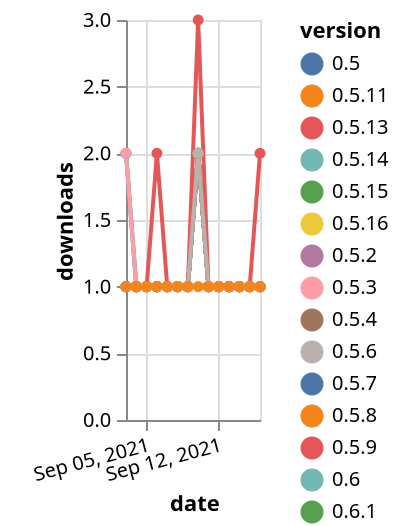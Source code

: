 {"$schema": "https://vega.github.io/schema/vega-lite/v5.json", "description": "A simple bar chart with embedded data.", "data": {"values": [{"date": "2021-09-03", "total": 143, "delta": 1, "version": "0.6.4"}, {"date": "2021-09-04", "total": 144, "delta": 1, "version": "0.6.4"}, {"date": "2021-09-05", "total": 145, "delta": 1, "version": "0.6.4"}, {"date": "2021-09-06", "total": 146, "delta": 1, "version": "0.6.4"}, {"date": "2021-09-07", "total": 147, "delta": 1, "version": "0.6.4"}, {"date": "2021-09-08", "total": 148, "delta": 1, "version": "0.6.4"}, {"date": "2021-09-09", "total": 149, "delta": 1, "version": "0.6.4"}, {"date": "2021-09-10", "total": 151, "delta": 2, "version": "0.6.4"}, {"date": "2021-09-11", "total": 152, "delta": 1, "version": "0.6.4"}, {"date": "2021-09-12", "total": 153, "delta": 1, "version": "0.6.4"}, {"date": "2021-09-13", "total": 154, "delta": 1, "version": "0.6.4"}, {"date": "2021-09-14", "total": 155, "delta": 1, "version": "0.6.4"}, {"date": "2021-09-15", "total": 156, "delta": 1, "version": "0.6.4"}, {"date": "2021-09-16", "total": 157, "delta": 1, "version": "0.6.4"}, {"date": "2021-09-03", "total": 147, "delta": 1, "version": "0.6.3"}, {"date": "2021-09-04", "total": 148, "delta": 1, "version": "0.6.3"}, {"date": "2021-09-05", "total": 149, "delta": 1, "version": "0.6.3"}, {"date": "2021-09-06", "total": 150, "delta": 1, "version": "0.6.3"}, {"date": "2021-09-07", "total": 151, "delta": 1, "version": "0.6.3"}, {"date": "2021-09-08", "total": 152, "delta": 1, "version": "0.6.3"}, {"date": "2021-09-09", "total": 153, "delta": 1, "version": "0.6.3"}, {"date": "2021-09-10", "total": 155, "delta": 2, "version": "0.6.3"}, {"date": "2021-09-11", "total": 156, "delta": 1, "version": "0.6.3"}, {"date": "2021-09-12", "total": 157, "delta": 1, "version": "0.6.3"}, {"date": "2021-09-13", "total": 158, "delta": 1, "version": "0.6.3"}, {"date": "2021-09-14", "total": 159, "delta": 1, "version": "0.6.3"}, {"date": "2021-09-15", "total": 160, "delta": 1, "version": "0.6.3"}, {"date": "2021-09-16", "total": 161, "delta": 1, "version": "0.6.3"}, {"date": "2021-09-03", "total": 165, "delta": 1, "version": "0.5.2"}, {"date": "2021-09-04", "total": 166, "delta": 1, "version": "0.5.2"}, {"date": "2021-09-05", "total": 167, "delta": 1, "version": "0.5.2"}, {"date": "2021-09-06", "total": 168, "delta": 1, "version": "0.5.2"}, {"date": "2021-09-07", "total": 169, "delta": 1, "version": "0.5.2"}, {"date": "2021-09-08", "total": 170, "delta": 1, "version": "0.5.2"}, {"date": "2021-09-09", "total": 171, "delta": 1, "version": "0.5.2"}, {"date": "2021-09-10", "total": 173, "delta": 2, "version": "0.5.2"}, {"date": "2021-09-11", "total": 174, "delta": 1, "version": "0.5.2"}, {"date": "2021-09-12", "total": 175, "delta": 1, "version": "0.5.2"}, {"date": "2021-09-13", "total": 176, "delta": 1, "version": "0.5.2"}, {"date": "2021-09-14", "total": 177, "delta": 1, "version": "0.5.2"}, {"date": "2021-09-15", "total": 178, "delta": 1, "version": "0.5.2"}, {"date": "2021-09-16", "total": 179, "delta": 1, "version": "0.5.2"}, {"date": "2021-09-03", "total": 166, "delta": 1, "version": "0.5.8"}, {"date": "2021-09-04", "total": 167, "delta": 1, "version": "0.5.8"}, {"date": "2021-09-05", "total": 168, "delta": 1, "version": "0.5.8"}, {"date": "2021-09-06", "total": 169, "delta": 1, "version": "0.5.8"}, {"date": "2021-09-07", "total": 170, "delta": 1, "version": "0.5.8"}, {"date": "2021-09-08", "total": 171, "delta": 1, "version": "0.5.8"}, {"date": "2021-09-09", "total": 172, "delta": 1, "version": "0.5.8"}, {"date": "2021-09-10", "total": 174, "delta": 2, "version": "0.5.8"}, {"date": "2021-09-11", "total": 175, "delta": 1, "version": "0.5.8"}, {"date": "2021-09-12", "total": 176, "delta": 1, "version": "0.5.8"}, {"date": "2021-09-13", "total": 177, "delta": 1, "version": "0.5.8"}, {"date": "2021-09-14", "total": 178, "delta": 1, "version": "0.5.8"}, {"date": "2021-09-15", "total": 179, "delta": 1, "version": "0.5.8"}, {"date": "2021-09-16", "total": 180, "delta": 1, "version": "0.5.8"}, {"date": "2021-09-03", "total": 190, "delta": 1, "version": "1.0.1"}, {"date": "2021-09-04", "total": 191, "delta": 1, "version": "1.0.1"}, {"date": "2021-09-05", "total": 192, "delta": 1, "version": "1.0.1"}, {"date": "2021-09-06", "total": 193, "delta": 1, "version": "1.0.1"}, {"date": "2021-09-07", "total": 194, "delta": 1, "version": "1.0.1"}, {"date": "2021-09-08", "total": 195, "delta": 1, "version": "1.0.1"}, {"date": "2021-09-09", "total": 196, "delta": 1, "version": "1.0.1"}, {"date": "2021-09-10", "total": 198, "delta": 2, "version": "1.0.1"}, {"date": "2021-09-11", "total": 199, "delta": 1, "version": "1.0.1"}, {"date": "2021-09-12", "total": 200, "delta": 1, "version": "1.0.1"}, {"date": "2021-09-13", "total": 201, "delta": 1, "version": "1.0.1"}, {"date": "2021-09-14", "total": 202, "delta": 1, "version": "1.0.1"}, {"date": "2021-09-15", "total": 203, "delta": 1, "version": "1.0.1"}, {"date": "2021-09-16", "total": 204, "delta": 1, "version": "1.0.1"}, {"date": "2021-09-03", "total": 162, "delta": 2, "version": "0.5.7"}, {"date": "2021-09-04", "total": 163, "delta": 1, "version": "0.5.7"}, {"date": "2021-09-05", "total": 164, "delta": 1, "version": "0.5.7"}, {"date": "2021-09-06", "total": 165, "delta": 1, "version": "0.5.7"}, {"date": "2021-09-07", "total": 166, "delta": 1, "version": "0.5.7"}, {"date": "2021-09-08", "total": 167, "delta": 1, "version": "0.5.7"}, {"date": "2021-09-09", "total": 168, "delta": 1, "version": "0.5.7"}, {"date": "2021-09-10", "total": 170, "delta": 2, "version": "0.5.7"}, {"date": "2021-09-11", "total": 171, "delta": 1, "version": "0.5.7"}, {"date": "2021-09-12", "total": 172, "delta": 1, "version": "0.5.7"}, {"date": "2021-09-13", "total": 173, "delta": 1, "version": "0.5.7"}, {"date": "2021-09-14", "total": 174, "delta": 1, "version": "0.5.7"}, {"date": "2021-09-15", "total": 175, "delta": 1, "version": "0.5.7"}, {"date": "2021-09-16", "total": 176, "delta": 1, "version": "0.5.7"}, {"date": "2021-09-03", "total": 256, "delta": 1, "version": "0.6.1"}, {"date": "2021-09-04", "total": 257, "delta": 1, "version": "0.6.1"}, {"date": "2021-09-05", "total": 258, "delta": 1, "version": "0.6.1"}, {"date": "2021-09-06", "total": 259, "delta": 1, "version": "0.6.1"}, {"date": "2021-09-07", "total": 260, "delta": 1, "version": "0.6.1"}, {"date": "2021-09-08", "total": 261, "delta": 1, "version": "0.6.1"}, {"date": "2021-09-09", "total": 262, "delta": 1, "version": "0.6.1"}, {"date": "2021-09-10", "total": 264, "delta": 2, "version": "0.6.1"}, {"date": "2021-09-11", "total": 265, "delta": 1, "version": "0.6.1"}, {"date": "2021-09-12", "total": 266, "delta": 1, "version": "0.6.1"}, {"date": "2021-09-13", "total": 267, "delta": 1, "version": "0.6.1"}, {"date": "2021-09-14", "total": 268, "delta": 1, "version": "0.6.1"}, {"date": "2021-09-15", "total": 269, "delta": 1, "version": "0.6.1"}, {"date": "2021-09-16", "total": 270, "delta": 1, "version": "0.6.1"}, {"date": "2021-09-03", "total": 157, "delta": 2, "version": "0.5.14"}, {"date": "2021-09-04", "total": 158, "delta": 1, "version": "0.5.14"}, {"date": "2021-09-05", "total": 159, "delta": 1, "version": "0.5.14"}, {"date": "2021-09-06", "total": 160, "delta": 1, "version": "0.5.14"}, {"date": "2021-09-07", "total": 161, "delta": 1, "version": "0.5.14"}, {"date": "2021-09-08", "total": 162, "delta": 1, "version": "0.5.14"}, {"date": "2021-09-09", "total": 163, "delta": 1, "version": "0.5.14"}, {"date": "2021-09-10", "total": 165, "delta": 2, "version": "0.5.14"}, {"date": "2021-09-11", "total": 166, "delta": 1, "version": "0.5.14"}, {"date": "2021-09-12", "total": 167, "delta": 1, "version": "0.5.14"}, {"date": "2021-09-13", "total": 168, "delta": 1, "version": "0.5.14"}, {"date": "2021-09-14", "total": 169, "delta": 1, "version": "0.5.14"}, {"date": "2021-09-15", "total": 170, "delta": 1, "version": "0.5.14"}, {"date": "2021-09-16", "total": 171, "delta": 1, "version": "0.5.14"}, {"date": "2021-09-03", "total": 207, "delta": 1, "version": "0.5.9"}, {"date": "2021-09-04", "total": 208, "delta": 1, "version": "0.5.9"}, {"date": "2021-09-05", "total": 209, "delta": 1, "version": "0.5.9"}, {"date": "2021-09-06", "total": 210, "delta": 1, "version": "0.5.9"}, {"date": "2021-09-07", "total": 211, "delta": 1, "version": "0.5.9"}, {"date": "2021-09-08", "total": 212, "delta": 1, "version": "0.5.9"}, {"date": "2021-09-09", "total": 213, "delta": 1, "version": "0.5.9"}, {"date": "2021-09-10", "total": 215, "delta": 2, "version": "0.5.9"}, {"date": "2021-09-11", "total": 216, "delta": 1, "version": "0.5.9"}, {"date": "2021-09-12", "total": 217, "delta": 1, "version": "0.5.9"}, {"date": "2021-09-13", "total": 218, "delta": 1, "version": "0.5.9"}, {"date": "2021-09-14", "total": 219, "delta": 1, "version": "0.5.9"}, {"date": "2021-09-15", "total": 220, "delta": 1, "version": "0.5.9"}, {"date": "2021-09-16", "total": 221, "delta": 1, "version": "0.5.9"}, {"date": "2021-09-03", "total": 163, "delta": 1, "version": "0.5.3"}, {"date": "2021-09-04", "total": 164, "delta": 1, "version": "0.5.3"}, {"date": "2021-09-05", "total": 165, "delta": 1, "version": "0.5.3"}, {"date": "2021-09-06", "total": 166, "delta": 1, "version": "0.5.3"}, {"date": "2021-09-07", "total": 167, "delta": 1, "version": "0.5.3"}, {"date": "2021-09-08", "total": 168, "delta": 1, "version": "0.5.3"}, {"date": "2021-09-09", "total": 169, "delta": 1, "version": "0.5.3"}, {"date": "2021-09-10", "total": 171, "delta": 2, "version": "0.5.3"}, {"date": "2021-09-11", "total": 172, "delta": 1, "version": "0.5.3"}, {"date": "2021-09-12", "total": 173, "delta": 1, "version": "0.5.3"}, {"date": "2021-09-13", "total": 174, "delta": 1, "version": "0.5.3"}, {"date": "2021-09-14", "total": 175, "delta": 1, "version": "0.5.3"}, {"date": "2021-09-15", "total": 176, "delta": 1, "version": "0.5.3"}, {"date": "2021-09-16", "total": 177, "delta": 1, "version": "0.5.3"}, {"date": "2021-09-03", "total": 151, "delta": 1, "version": "0.5.15"}, {"date": "2021-09-04", "total": 152, "delta": 1, "version": "0.5.15"}, {"date": "2021-09-05", "total": 153, "delta": 1, "version": "0.5.15"}, {"date": "2021-09-06", "total": 154, "delta": 1, "version": "0.5.15"}, {"date": "2021-09-07", "total": 155, "delta": 1, "version": "0.5.15"}, {"date": "2021-09-08", "total": 156, "delta": 1, "version": "0.5.15"}, {"date": "2021-09-09", "total": 157, "delta": 1, "version": "0.5.15"}, {"date": "2021-09-10", "total": 159, "delta": 2, "version": "0.5.15"}, {"date": "2021-09-11", "total": 160, "delta": 1, "version": "0.5.15"}, {"date": "2021-09-12", "total": 161, "delta": 1, "version": "0.5.15"}, {"date": "2021-09-13", "total": 162, "delta": 1, "version": "0.5.15"}, {"date": "2021-09-14", "total": 163, "delta": 1, "version": "0.5.15"}, {"date": "2021-09-15", "total": 164, "delta": 1, "version": "0.5.15"}, {"date": "2021-09-16", "total": 165, "delta": 1, "version": "0.5.15"}, {"date": "2021-09-03", "total": 172, "delta": 1, "version": "1.0.2"}, {"date": "2021-09-04", "total": 173, "delta": 1, "version": "1.0.2"}, {"date": "2021-09-05", "total": 174, "delta": 1, "version": "1.0.2"}, {"date": "2021-09-06", "total": 175, "delta": 1, "version": "1.0.2"}, {"date": "2021-09-07", "total": 176, "delta": 1, "version": "1.0.2"}, {"date": "2021-09-08", "total": 177, "delta": 1, "version": "1.0.2"}, {"date": "2021-09-09", "total": 178, "delta": 1, "version": "1.0.2"}, {"date": "2021-09-10", "total": 180, "delta": 2, "version": "1.0.2"}, {"date": "2021-09-11", "total": 181, "delta": 1, "version": "1.0.2"}, {"date": "2021-09-12", "total": 182, "delta": 1, "version": "1.0.2"}, {"date": "2021-09-13", "total": 183, "delta": 1, "version": "1.0.2"}, {"date": "2021-09-14", "total": 184, "delta": 1, "version": "1.0.2"}, {"date": "2021-09-15", "total": 185, "delta": 1, "version": "1.0.2"}, {"date": "2021-09-16", "total": 186, "delta": 1, "version": "1.0.2"}, {"date": "2021-09-03", "total": 181, "delta": 1, "version": "0.5"}, {"date": "2021-09-04", "total": 182, "delta": 1, "version": "0.5"}, {"date": "2021-09-05", "total": 183, "delta": 1, "version": "0.5"}, {"date": "2021-09-06", "total": 184, "delta": 1, "version": "0.5"}, {"date": "2021-09-07", "total": 185, "delta": 1, "version": "0.5"}, {"date": "2021-09-08", "total": 186, "delta": 1, "version": "0.5"}, {"date": "2021-09-09", "total": 187, "delta": 1, "version": "0.5"}, {"date": "2021-09-10", "total": 189, "delta": 2, "version": "0.5"}, {"date": "2021-09-11", "total": 190, "delta": 1, "version": "0.5"}, {"date": "2021-09-12", "total": 191, "delta": 1, "version": "0.5"}, {"date": "2021-09-13", "total": 192, "delta": 1, "version": "0.5"}, {"date": "2021-09-14", "total": 193, "delta": 1, "version": "0.5"}, {"date": "2021-09-15", "total": 194, "delta": 1, "version": "0.5"}, {"date": "2021-09-16", "total": 195, "delta": 1, "version": "0.5"}, {"date": "2021-09-03", "total": 146, "delta": 1, "version": "1.0"}, {"date": "2021-09-04", "total": 147, "delta": 1, "version": "1.0"}, {"date": "2021-09-05", "total": 148, "delta": 1, "version": "1.0"}, {"date": "2021-09-06", "total": 149, "delta": 1, "version": "1.0"}, {"date": "2021-09-07", "total": 150, "delta": 1, "version": "1.0"}, {"date": "2021-09-08", "total": 151, "delta": 1, "version": "1.0"}, {"date": "2021-09-09", "total": 152, "delta": 1, "version": "1.0"}, {"date": "2021-09-10", "total": 154, "delta": 2, "version": "1.0"}, {"date": "2021-09-11", "total": 155, "delta": 1, "version": "1.0"}, {"date": "2021-09-12", "total": 156, "delta": 1, "version": "1.0"}, {"date": "2021-09-13", "total": 157, "delta": 1, "version": "1.0"}, {"date": "2021-09-14", "total": 158, "delta": 1, "version": "1.0"}, {"date": "2021-09-15", "total": 159, "delta": 1, "version": "1.0"}, {"date": "2021-09-16", "total": 160, "delta": 1, "version": "1.0"}, {"date": "2021-09-03", "total": 146, "delta": 2, "version": "0.6.5"}, {"date": "2021-09-04", "total": 147, "delta": 1, "version": "0.6.5"}, {"date": "2021-09-05", "total": 148, "delta": 1, "version": "0.6.5"}, {"date": "2021-09-06", "total": 149, "delta": 1, "version": "0.6.5"}, {"date": "2021-09-07", "total": 150, "delta": 1, "version": "0.6.5"}, {"date": "2021-09-08", "total": 151, "delta": 1, "version": "0.6.5"}, {"date": "2021-09-09", "total": 152, "delta": 1, "version": "0.6.5"}, {"date": "2021-09-10", "total": 154, "delta": 2, "version": "0.6.5"}, {"date": "2021-09-11", "total": 155, "delta": 1, "version": "0.6.5"}, {"date": "2021-09-12", "total": 156, "delta": 1, "version": "0.6.5"}, {"date": "2021-09-13", "total": 157, "delta": 1, "version": "0.6.5"}, {"date": "2021-09-14", "total": 158, "delta": 1, "version": "0.6.5"}, {"date": "2021-09-15", "total": 159, "delta": 1, "version": "0.6.5"}, {"date": "2021-09-16", "total": 160, "delta": 1, "version": "0.6.5"}, {"date": "2021-09-03", "total": 156, "delta": 1, "version": "0.6"}, {"date": "2021-09-04", "total": 157, "delta": 1, "version": "0.6"}, {"date": "2021-09-05", "total": 158, "delta": 1, "version": "0.6"}, {"date": "2021-09-06", "total": 159, "delta": 1, "version": "0.6"}, {"date": "2021-09-07", "total": 160, "delta": 1, "version": "0.6"}, {"date": "2021-09-08", "total": 161, "delta": 1, "version": "0.6"}, {"date": "2021-09-09", "total": 162, "delta": 1, "version": "0.6"}, {"date": "2021-09-10", "total": 164, "delta": 2, "version": "0.6"}, {"date": "2021-09-11", "total": 165, "delta": 1, "version": "0.6"}, {"date": "2021-09-12", "total": 166, "delta": 1, "version": "0.6"}, {"date": "2021-09-13", "total": 167, "delta": 1, "version": "0.6"}, {"date": "2021-09-14", "total": 168, "delta": 1, "version": "0.6"}, {"date": "2021-09-15", "total": 169, "delta": 1, "version": "0.6"}, {"date": "2021-09-16", "total": 170, "delta": 1, "version": "0.6"}, {"date": "2021-09-03", "total": 164, "delta": 1, "version": "0.5.16"}, {"date": "2021-09-04", "total": 165, "delta": 1, "version": "0.5.16"}, {"date": "2021-09-05", "total": 166, "delta": 1, "version": "0.5.16"}, {"date": "2021-09-06", "total": 167, "delta": 1, "version": "0.5.16"}, {"date": "2021-09-07", "total": 168, "delta": 1, "version": "0.5.16"}, {"date": "2021-09-08", "total": 169, "delta": 1, "version": "0.5.16"}, {"date": "2021-09-09", "total": 170, "delta": 1, "version": "0.5.16"}, {"date": "2021-09-10", "total": 172, "delta": 2, "version": "0.5.16"}, {"date": "2021-09-11", "total": 173, "delta": 1, "version": "0.5.16"}, {"date": "2021-09-12", "total": 174, "delta": 1, "version": "0.5.16"}, {"date": "2021-09-13", "total": 175, "delta": 1, "version": "0.5.16"}, {"date": "2021-09-14", "total": 176, "delta": 1, "version": "0.5.16"}, {"date": "2021-09-15", "total": 177, "delta": 1, "version": "0.5.16"}, {"date": "2021-09-16", "total": 178, "delta": 1, "version": "0.5.16"}, {"date": "2021-09-03", "total": 156, "delta": 1, "version": "0.5.4"}, {"date": "2021-09-04", "total": 157, "delta": 1, "version": "0.5.4"}, {"date": "2021-09-05", "total": 158, "delta": 1, "version": "0.5.4"}, {"date": "2021-09-06", "total": 159, "delta": 1, "version": "0.5.4"}, {"date": "2021-09-07", "total": 160, "delta": 1, "version": "0.5.4"}, {"date": "2021-09-08", "total": 161, "delta": 1, "version": "0.5.4"}, {"date": "2021-09-09", "total": 162, "delta": 1, "version": "0.5.4"}, {"date": "2021-09-10", "total": 164, "delta": 2, "version": "0.5.4"}, {"date": "2021-09-11", "total": 165, "delta": 1, "version": "0.5.4"}, {"date": "2021-09-12", "total": 166, "delta": 1, "version": "0.5.4"}, {"date": "2021-09-13", "total": 167, "delta": 1, "version": "0.5.4"}, {"date": "2021-09-14", "total": 168, "delta": 1, "version": "0.5.4"}, {"date": "2021-09-15", "total": 169, "delta": 1, "version": "0.5.4"}, {"date": "2021-09-16", "total": 170, "delta": 1, "version": "0.5.4"}, {"date": "2021-09-03", "total": 230, "delta": 1, "version": "0.5.13"}, {"date": "2021-09-04", "total": 231, "delta": 1, "version": "0.5.13"}, {"date": "2021-09-05", "total": 232, "delta": 1, "version": "0.5.13"}, {"date": "2021-09-06", "total": 234, "delta": 2, "version": "0.5.13"}, {"date": "2021-09-07", "total": 235, "delta": 1, "version": "0.5.13"}, {"date": "2021-09-08", "total": 236, "delta": 1, "version": "0.5.13"}, {"date": "2021-09-09", "total": 237, "delta": 1, "version": "0.5.13"}, {"date": "2021-09-10", "total": 240, "delta": 3, "version": "0.5.13"}, {"date": "2021-09-11", "total": 241, "delta": 1, "version": "0.5.13"}, {"date": "2021-09-12", "total": 242, "delta": 1, "version": "0.5.13"}, {"date": "2021-09-13", "total": 243, "delta": 1, "version": "0.5.13"}, {"date": "2021-09-14", "total": 244, "delta": 1, "version": "0.5.13"}, {"date": "2021-09-15", "total": 245, "delta": 1, "version": "0.5.13"}, {"date": "2021-09-16", "total": 247, "delta": 2, "version": "0.5.13"}, {"date": "2021-09-03", "total": 156, "delta": 1, "version": "0.5.6"}, {"date": "2021-09-04", "total": 157, "delta": 1, "version": "0.5.6"}, {"date": "2021-09-05", "total": 158, "delta": 1, "version": "0.5.6"}, {"date": "2021-09-06", "total": 159, "delta": 1, "version": "0.5.6"}, {"date": "2021-09-07", "total": 160, "delta": 1, "version": "0.5.6"}, {"date": "2021-09-08", "total": 161, "delta": 1, "version": "0.5.6"}, {"date": "2021-09-09", "total": 162, "delta": 1, "version": "0.5.6"}, {"date": "2021-09-10", "total": 164, "delta": 2, "version": "0.5.6"}, {"date": "2021-09-11", "total": 165, "delta": 1, "version": "0.5.6"}, {"date": "2021-09-12", "total": 166, "delta": 1, "version": "0.5.6"}, {"date": "2021-09-13", "total": 167, "delta": 1, "version": "0.5.6"}, {"date": "2021-09-14", "total": 168, "delta": 1, "version": "0.5.6"}, {"date": "2021-09-15", "total": 169, "delta": 1, "version": "0.5.6"}, {"date": "2021-09-16", "total": 170, "delta": 1, "version": "0.5.6"}, {"date": "2021-09-03", "total": 152, "delta": 1, "version": "0.5.11"}, {"date": "2021-09-04", "total": 153, "delta": 1, "version": "0.5.11"}, {"date": "2021-09-05", "total": 154, "delta": 1, "version": "0.5.11"}, {"date": "2021-09-06", "total": 155, "delta": 1, "version": "0.5.11"}, {"date": "2021-09-07", "total": 156, "delta": 1, "version": "0.5.11"}, {"date": "2021-09-08", "total": 157, "delta": 1, "version": "0.5.11"}, {"date": "2021-09-09", "total": 158, "delta": 1, "version": "0.5.11"}, {"date": "2021-09-10", "total": 159, "delta": 1, "version": "0.5.11"}, {"date": "2021-09-11", "total": 160, "delta": 1, "version": "0.5.11"}, {"date": "2021-09-12", "total": 161, "delta": 1, "version": "0.5.11"}, {"date": "2021-09-13", "total": 162, "delta": 1, "version": "0.5.11"}, {"date": "2021-09-14", "total": 163, "delta": 1, "version": "0.5.11"}, {"date": "2021-09-15", "total": 164, "delta": 1, "version": "0.5.11"}, {"date": "2021-09-16", "total": 165, "delta": 1, "version": "0.5.11"}]}, "width": "container", "mark": {"type": "line", "point": {"filled": true}}, "encoding": {"x": {"field": "date", "type": "temporal", "timeUnit": "yearmonthdate", "title": "date", "axis": {"labelAngle": -15}}, "y": {"field": "delta", "type": "quantitative", "title": "downloads"}, "color": {"field": "version", "type": "nominal"}, "tooltip": {"field": "delta"}}}